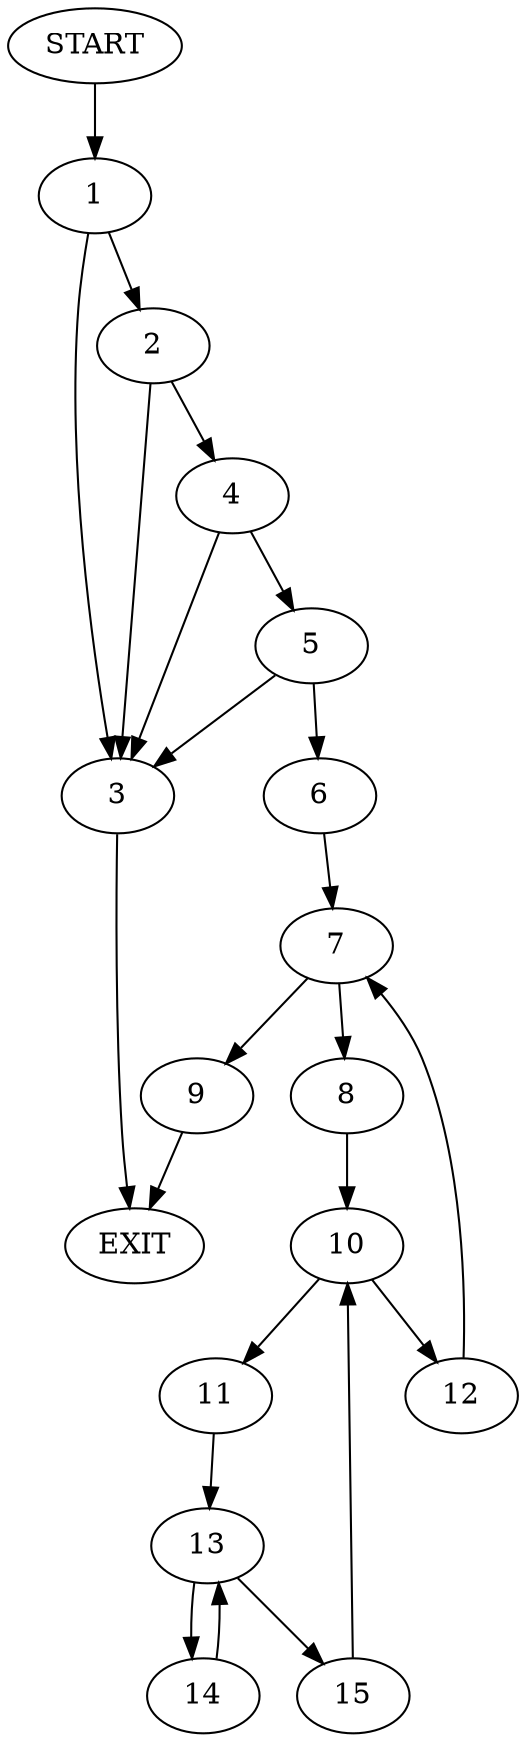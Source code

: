digraph {
0 [label="START"]
16 [label="EXIT"]
0 -> 1
1 -> 2
1 -> 3
2 -> 4
2 -> 3
3 -> 16
4 -> 5
4 -> 3
5 -> 6
5 -> 3
6 -> 7
7 -> 8
7 -> 9
8 -> 10
9 -> 16
10 -> 11
10 -> 12
12 -> 7
11 -> 13
13 -> 14
13 -> 15
15 -> 10
14 -> 13
}
